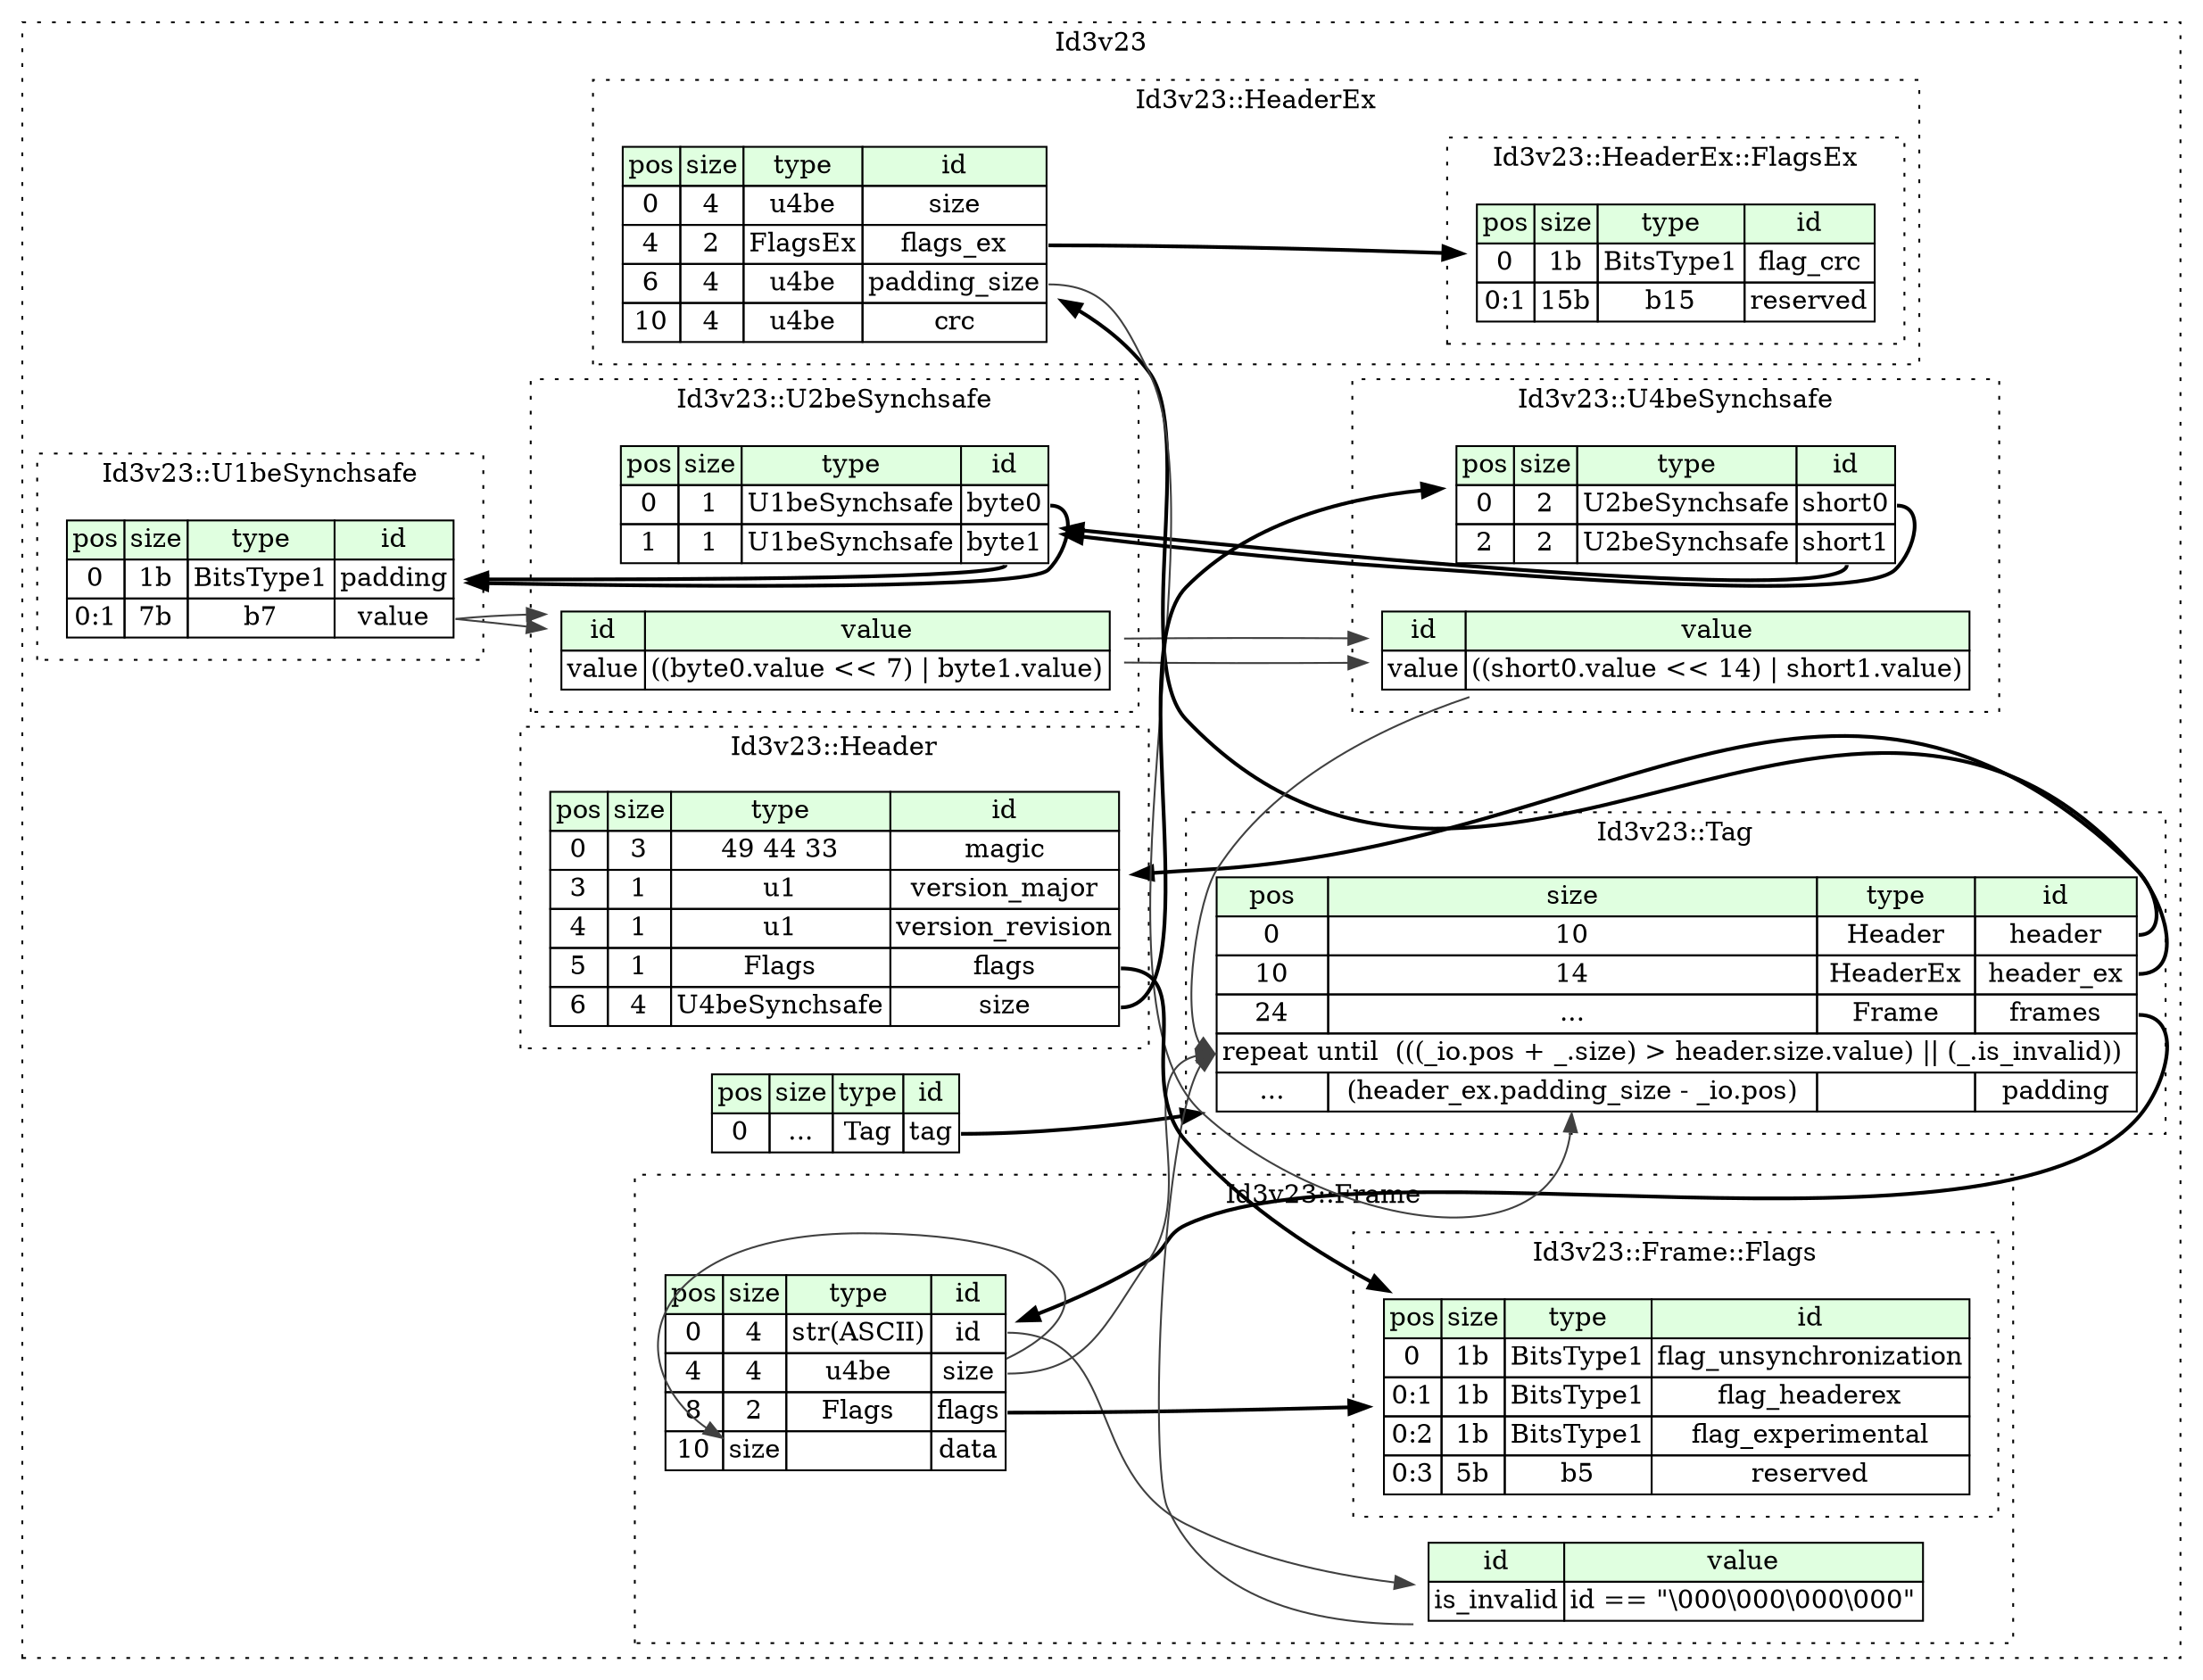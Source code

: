 digraph {
	rankdir=LR;
	node [shape=plaintext];
	subgraph cluster__id3v2_3 {
		label="Id3v23";
		graph[style=dotted];

		id3v2_3__seq [label=<<TABLE BORDER="0" CELLBORDER="1" CELLSPACING="0">
			<TR><TD BGCOLOR="#E0FFE0">pos</TD><TD BGCOLOR="#E0FFE0">size</TD><TD BGCOLOR="#E0FFE0">type</TD><TD BGCOLOR="#E0FFE0">id</TD></TR>
			<TR><TD PORT="tag_pos">0</TD><TD PORT="tag_size">...</TD><TD>Tag</TD><TD PORT="tag_type">tag</TD></TR>
		</TABLE>>];
		subgraph cluster__u1be_synchsafe {
			label="Id3v23::U1beSynchsafe";
			graph[style=dotted];

			u1be_synchsafe__seq [label=<<TABLE BORDER="0" CELLBORDER="1" CELLSPACING="0">
				<TR><TD BGCOLOR="#E0FFE0">pos</TD><TD BGCOLOR="#E0FFE0">size</TD><TD BGCOLOR="#E0FFE0">type</TD><TD BGCOLOR="#E0FFE0">id</TD></TR>
				<TR><TD PORT="padding_pos">0</TD><TD PORT="padding_size">1b</TD><TD>BitsType1</TD><TD PORT="padding_type">padding</TD></TR>
				<TR><TD PORT="value_pos">0:1</TD><TD PORT="value_size">7b</TD><TD>b7</TD><TD PORT="value_type">value</TD></TR>
			</TABLE>>];
		}
		subgraph cluster__u2be_synchsafe {
			label="Id3v23::U2beSynchsafe";
			graph[style=dotted];

			u2be_synchsafe__seq [label=<<TABLE BORDER="0" CELLBORDER="1" CELLSPACING="0">
				<TR><TD BGCOLOR="#E0FFE0">pos</TD><TD BGCOLOR="#E0FFE0">size</TD><TD BGCOLOR="#E0FFE0">type</TD><TD BGCOLOR="#E0FFE0">id</TD></TR>
				<TR><TD PORT="byte0_pos">0</TD><TD PORT="byte0_size">1</TD><TD>U1beSynchsafe</TD><TD PORT="byte0_type">byte0</TD></TR>
				<TR><TD PORT="byte1_pos">1</TD><TD PORT="byte1_size">1</TD><TD>U1beSynchsafe</TD><TD PORT="byte1_type">byte1</TD></TR>
			</TABLE>>];
			u2be_synchsafe__inst__value [label=<<TABLE BORDER="0" CELLBORDER="1" CELLSPACING="0">
				<TR><TD BGCOLOR="#E0FFE0">id</TD><TD BGCOLOR="#E0FFE0">value</TD></TR>
				<TR><TD>value</TD><TD>((byte0.value &lt;&lt; 7) | byte1.value)</TD></TR>
			</TABLE>>];
		}
		subgraph cluster__tag {
			label="Id3v23::Tag";
			graph[style=dotted];

			tag__seq [label=<<TABLE BORDER="0" CELLBORDER="1" CELLSPACING="0">
				<TR><TD BGCOLOR="#E0FFE0">pos</TD><TD BGCOLOR="#E0FFE0">size</TD><TD BGCOLOR="#E0FFE0">type</TD><TD BGCOLOR="#E0FFE0">id</TD></TR>
				<TR><TD PORT="header_pos">0</TD><TD PORT="header_size">10</TD><TD>Header</TD><TD PORT="header_type">header</TD></TR>
				<TR><TD PORT="header_ex_pos">10</TD><TD PORT="header_ex_size">14</TD><TD>HeaderEx</TD><TD PORT="header_ex_type">header_ex</TD></TR>
				<TR><TD PORT="frames_pos">24</TD><TD PORT="frames_size">...</TD><TD>Frame</TD><TD PORT="frames_type">frames</TD></TR>
				<TR><TD COLSPAN="4" PORT="frames__repeat">repeat until  (((_io.pos + _.size) &gt; header.size.value) || (_.is_invalid)) </TD></TR>
				<TR><TD PORT="padding_pos">...</TD><TD PORT="padding_size">(header_ex.padding_size - _io.pos)</TD><TD></TD><TD PORT="padding_type">padding</TD></TR>
			</TABLE>>];
		}
		subgraph cluster__u4be_synchsafe {
			label="Id3v23::U4beSynchsafe";
			graph[style=dotted];

			u4be_synchsafe__seq [label=<<TABLE BORDER="0" CELLBORDER="1" CELLSPACING="0">
				<TR><TD BGCOLOR="#E0FFE0">pos</TD><TD BGCOLOR="#E0FFE0">size</TD><TD BGCOLOR="#E0FFE0">type</TD><TD BGCOLOR="#E0FFE0">id</TD></TR>
				<TR><TD PORT="short0_pos">0</TD><TD PORT="short0_size">2</TD><TD>U2beSynchsafe</TD><TD PORT="short0_type">short0</TD></TR>
				<TR><TD PORT="short1_pos">2</TD><TD PORT="short1_size">2</TD><TD>U2beSynchsafe</TD><TD PORT="short1_type">short1</TD></TR>
			</TABLE>>];
			u4be_synchsafe__inst__value [label=<<TABLE BORDER="0" CELLBORDER="1" CELLSPACING="0">
				<TR><TD BGCOLOR="#E0FFE0">id</TD><TD BGCOLOR="#E0FFE0">value</TD></TR>
				<TR><TD>value</TD><TD>((short0.value &lt;&lt; 14) | short1.value)</TD></TR>
			</TABLE>>];
		}
		subgraph cluster__frame {
			label="Id3v23::Frame";
			graph[style=dotted];

			frame__seq [label=<<TABLE BORDER="0" CELLBORDER="1" CELLSPACING="0">
				<TR><TD BGCOLOR="#E0FFE0">pos</TD><TD BGCOLOR="#E0FFE0">size</TD><TD BGCOLOR="#E0FFE0">type</TD><TD BGCOLOR="#E0FFE0">id</TD></TR>
				<TR><TD PORT="id_pos">0</TD><TD PORT="id_size">4</TD><TD>str(ASCII)</TD><TD PORT="id_type">id</TD></TR>
				<TR><TD PORT="size_pos">4</TD><TD PORT="size_size">4</TD><TD>u4be</TD><TD PORT="size_type">size</TD></TR>
				<TR><TD PORT="flags_pos">8</TD><TD PORT="flags_size">2</TD><TD>Flags</TD><TD PORT="flags_type">flags</TD></TR>
				<TR><TD PORT="data_pos">10</TD><TD PORT="data_size">size</TD><TD></TD><TD PORT="data_type">data</TD></TR>
			</TABLE>>];
			frame__inst__is_invalid [label=<<TABLE BORDER="0" CELLBORDER="1" CELLSPACING="0">
				<TR><TD BGCOLOR="#E0FFE0">id</TD><TD BGCOLOR="#E0FFE0">value</TD></TR>
				<TR><TD>is_invalid</TD><TD>id == &quot;\000\000\000\000&quot;</TD></TR>
			</TABLE>>];
			subgraph cluster__flags {
				label="Id3v23::Frame::Flags";
				graph[style=dotted];

				flags__seq [label=<<TABLE BORDER="0" CELLBORDER="1" CELLSPACING="0">
					<TR><TD BGCOLOR="#E0FFE0">pos</TD><TD BGCOLOR="#E0FFE0">size</TD><TD BGCOLOR="#E0FFE0">type</TD><TD BGCOLOR="#E0FFE0">id</TD></TR>
					<TR><TD PORT="flag_discard_alter_tag_pos">0</TD><TD PORT="flag_discard_alter_tag_size">1b</TD><TD>BitsType1</TD><TD PORT="flag_discard_alter_tag_type">flag_discard_alter_tag</TD></TR>
					<TR><TD PORT="flag_discard_alter_file_pos">0:1</TD><TD PORT="flag_discard_alter_file_size">1b</TD><TD>BitsType1</TD><TD PORT="flag_discard_alter_file_type">flag_discard_alter_file</TD></TR>
					<TR><TD PORT="flag_read_only_pos">0:2</TD><TD PORT="flag_read_only_size">1b</TD><TD>BitsType1</TD><TD PORT="flag_read_only_type">flag_read_only</TD></TR>
					<TR><TD PORT="reserved1_pos">0:3</TD><TD PORT="reserved1_size">5b</TD><TD>b5</TD><TD PORT="reserved1_type">reserved1</TD></TR>
					<TR><TD PORT="flag_compressed_pos">1</TD><TD PORT="flag_compressed_size">1b</TD><TD>BitsType1</TD><TD PORT="flag_compressed_type">flag_compressed</TD></TR>
					<TR><TD PORT="flag_encrypted_pos">1:1</TD><TD PORT="flag_encrypted_size">1b</TD><TD>BitsType1</TD><TD PORT="flag_encrypted_type">flag_encrypted</TD></TR>
					<TR><TD PORT="flag_grouping_pos">1:2</TD><TD PORT="flag_grouping_size">1b</TD><TD>BitsType1</TD><TD PORT="flag_grouping_type">flag_grouping</TD></TR>
					<TR><TD PORT="reserved2_pos">1:3</TD><TD PORT="reserved2_size">5b</TD><TD>b5</TD><TD PORT="reserved2_type">reserved2</TD></TR>
				</TABLE>>];
			}
		}
		subgraph cluster__header_ex {
			label="Id3v23::HeaderEx";
			graph[style=dotted];

			header_ex__seq [label=<<TABLE BORDER="0" CELLBORDER="1" CELLSPACING="0">
				<TR><TD BGCOLOR="#E0FFE0">pos</TD><TD BGCOLOR="#E0FFE0">size</TD><TD BGCOLOR="#E0FFE0">type</TD><TD BGCOLOR="#E0FFE0">id</TD></TR>
				<TR><TD PORT="size_pos">0</TD><TD PORT="size_size">4</TD><TD>u4be</TD><TD PORT="size_type">size</TD></TR>
				<TR><TD PORT="flags_ex_pos">4</TD><TD PORT="flags_ex_size">2</TD><TD>FlagsEx</TD><TD PORT="flags_ex_type">flags_ex</TD></TR>
				<TR><TD PORT="padding_size_pos">6</TD><TD PORT="padding_size_size">4</TD><TD>u4be</TD><TD PORT="padding_size_type">padding_size</TD></TR>
				<TR><TD PORT="crc_pos">10</TD><TD PORT="crc_size">4</TD><TD>u4be</TD><TD PORT="crc_type">crc</TD></TR>
			</TABLE>>];
			subgraph cluster__flags_ex {
				label="Id3v23::HeaderEx::FlagsEx";
				graph[style=dotted];

				flags_ex__seq [label=<<TABLE BORDER="0" CELLBORDER="1" CELLSPACING="0">
					<TR><TD BGCOLOR="#E0FFE0">pos</TD><TD BGCOLOR="#E0FFE0">size</TD><TD BGCOLOR="#E0FFE0">type</TD><TD BGCOLOR="#E0FFE0">id</TD></TR>
					<TR><TD PORT="flag_crc_pos">0</TD><TD PORT="flag_crc_size">1b</TD><TD>BitsType1</TD><TD PORT="flag_crc_type">flag_crc</TD></TR>
					<TR><TD PORT="reserved_pos">0:1</TD><TD PORT="reserved_size">15b</TD><TD>b15</TD><TD PORT="reserved_type">reserved</TD></TR>
				</TABLE>>];
			}
		}
		subgraph cluster__header {
			label="Id3v23::Header";
			graph[style=dotted];

			header__seq [label=<<TABLE BORDER="0" CELLBORDER="1" CELLSPACING="0">
				<TR><TD BGCOLOR="#E0FFE0">pos</TD><TD BGCOLOR="#E0FFE0">size</TD><TD BGCOLOR="#E0FFE0">type</TD><TD BGCOLOR="#E0FFE0">id</TD></TR>
				<TR><TD PORT="magic_pos">0</TD><TD PORT="magic_size">3</TD><TD>49 44 33</TD><TD PORT="magic_type">magic</TD></TR>
				<TR><TD PORT="version_major_pos">3</TD><TD PORT="version_major_size">1</TD><TD>u1</TD><TD PORT="version_major_type">version_major</TD></TR>
				<TR><TD PORT="version_revision_pos">4</TD><TD PORT="version_revision_size">1</TD><TD>u1</TD><TD PORT="version_revision_type">version_revision</TD></TR>
				<TR><TD PORT="flags_pos">5</TD><TD PORT="flags_size">1</TD><TD>Flags</TD><TD PORT="flags_type">flags</TD></TR>
				<TR><TD PORT="size_pos">6</TD><TD PORT="size_size">4</TD><TD>U4beSynchsafe</TD><TD PORT="size_type">size</TD></TR>
			</TABLE>>];
			subgraph cluster__flags {
				label="Id3v23::Header::Flags";
				graph[style=dotted];

				flags__seq [label=<<TABLE BORDER="0" CELLBORDER="1" CELLSPACING="0">
					<TR><TD BGCOLOR="#E0FFE0">pos</TD><TD BGCOLOR="#E0FFE0">size</TD><TD BGCOLOR="#E0FFE0">type</TD><TD BGCOLOR="#E0FFE0">id</TD></TR>
					<TR><TD PORT="flag_unsynchronization_pos">0</TD><TD PORT="flag_unsynchronization_size">1b</TD><TD>BitsType1</TD><TD PORT="flag_unsynchronization_type">flag_unsynchronization</TD></TR>
					<TR><TD PORT="flag_headerex_pos">0:1</TD><TD PORT="flag_headerex_size">1b</TD><TD>BitsType1</TD><TD PORT="flag_headerex_type">flag_headerex</TD></TR>
					<TR><TD PORT="flag_experimental_pos">0:2</TD><TD PORT="flag_experimental_size">1b</TD><TD>BitsType1</TD><TD PORT="flag_experimental_type">flag_experimental</TD></TR>
					<TR><TD PORT="reserved_pos">0:3</TD><TD PORT="reserved_size">5b</TD><TD>b5</TD><TD PORT="reserved_type">reserved</TD></TR>
				</TABLE>>];
			}
		}
	}
	id3v2_3__seq:tag_type -> tag__seq [style=bold];
	u2be_synchsafe__seq:byte0_type -> u1be_synchsafe__seq [style=bold];
	u2be_synchsafe__seq:byte1_type -> u1be_synchsafe__seq [style=bold];
	u1be_synchsafe__seq:value_type -> u2be_synchsafe__inst__value [color="#404040"];
	u1be_synchsafe__seq:value_type -> u2be_synchsafe__inst__value [color="#404040"];
	tag__seq:header_type -> header__seq [style=bold];
	tag__seq:header_ex_type -> header_ex__seq [style=bold];
	tag__seq:frames_type -> frame__seq [style=bold];
	frame__seq:size_type -> tag__seq:frames__repeat [color="#404040"];
	u4be_synchsafe__inst__value:value_type -> tag__seq:frames__repeat [color="#404040"];
	frame__inst__is_invalid:is_invalid_type -> tag__seq:frames__repeat [color="#404040"];
	header_ex__seq:padding_size_type -> tag__seq:padding_size [color="#404040"];
	u4be_synchsafe__seq:short0_type -> u2be_synchsafe__seq [style=bold];
	u4be_synchsafe__seq:short1_type -> u2be_synchsafe__seq [style=bold];
	u2be_synchsafe__inst__value:value_type -> u4be_synchsafe__inst__value [color="#404040"];
	u2be_synchsafe__inst__value:value_type -> u4be_synchsafe__inst__value [color="#404040"];
	frame__seq:flags_type -> flags__seq [style=bold];
	frame__seq:size_type -> frame__seq:data_size [color="#404040"];
	frame__seq:id_type -> frame__inst__is_invalid [color="#404040"];
	header_ex__seq:flags_ex_type -> flags_ex__seq [style=bold];
	header__seq:flags_type -> flags__seq [style=bold];
	header__seq:size_type -> u4be_synchsafe__seq [style=bold];
}
